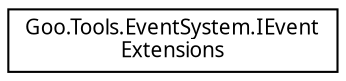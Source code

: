 digraph "Graphical Class Hierarchy"
{
 // LATEX_PDF_SIZE
  edge [fontname="Calibrii",fontsize="10",labelfontname="Calibrii",labelfontsize="10"];
  node [fontname="Calibrii",fontsize="10",shape=record];
  rankdir="LR";
  Node0 [label="Goo.Tools.EventSystem.IEvent\lExtensions",height=0.2,width=0.4,color="black", fillcolor="white", style="filled",URL="$de/d2d/classGoo_1_1Tools_1_1EventSystem_1_1IEventExtensions.html",tooltip=" "];
}
